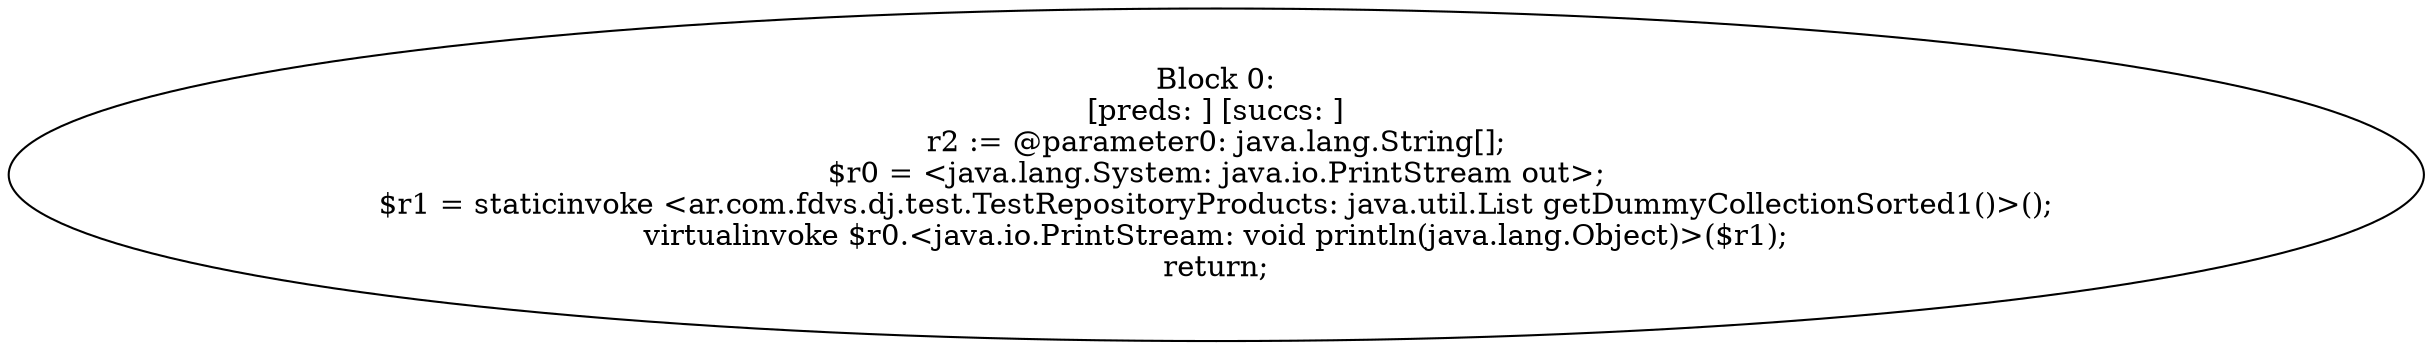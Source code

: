 digraph "unitGraph" {
    "Block 0:
[preds: ] [succs: ]
r2 := @parameter0: java.lang.String[];
$r0 = <java.lang.System: java.io.PrintStream out>;
$r1 = staticinvoke <ar.com.fdvs.dj.test.TestRepositoryProducts: java.util.List getDummyCollectionSorted1()>();
virtualinvoke $r0.<java.io.PrintStream: void println(java.lang.Object)>($r1);
return;
"
}
